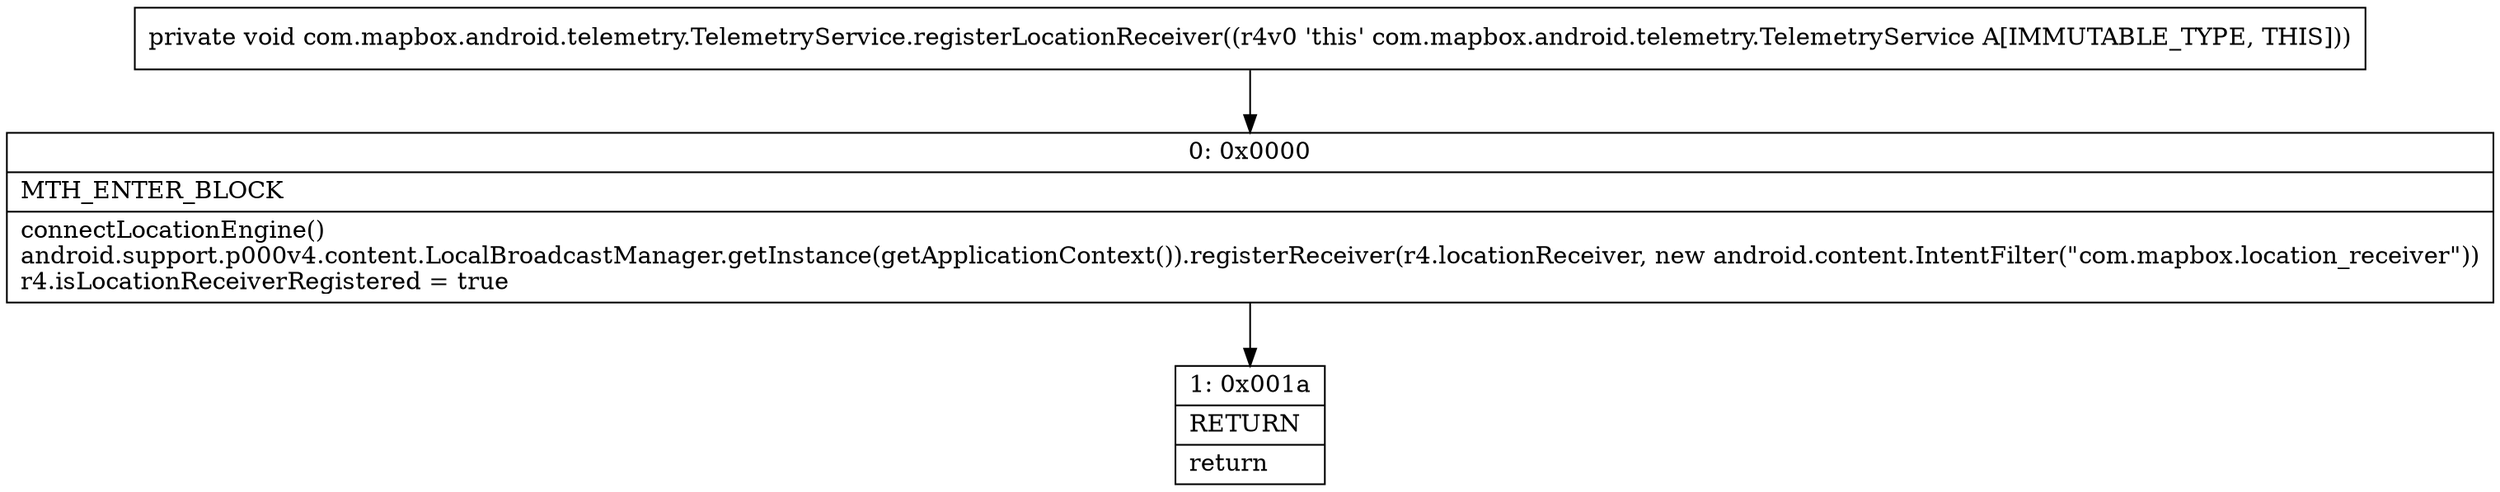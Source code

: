 digraph "CFG forcom.mapbox.android.telemetry.TelemetryService.registerLocationReceiver()V" {
Node_0 [shape=record,label="{0\:\ 0x0000|MTH_ENTER_BLOCK\l|connectLocationEngine()\landroid.support.p000v4.content.LocalBroadcastManager.getInstance(getApplicationContext()).registerReceiver(r4.locationReceiver, new android.content.IntentFilter(\"com.mapbox.location_receiver\"))\lr4.isLocationReceiverRegistered = true\l}"];
Node_1 [shape=record,label="{1\:\ 0x001a|RETURN\l|return\l}"];
MethodNode[shape=record,label="{private void com.mapbox.android.telemetry.TelemetryService.registerLocationReceiver((r4v0 'this' com.mapbox.android.telemetry.TelemetryService A[IMMUTABLE_TYPE, THIS])) }"];
MethodNode -> Node_0;
Node_0 -> Node_1;
}

